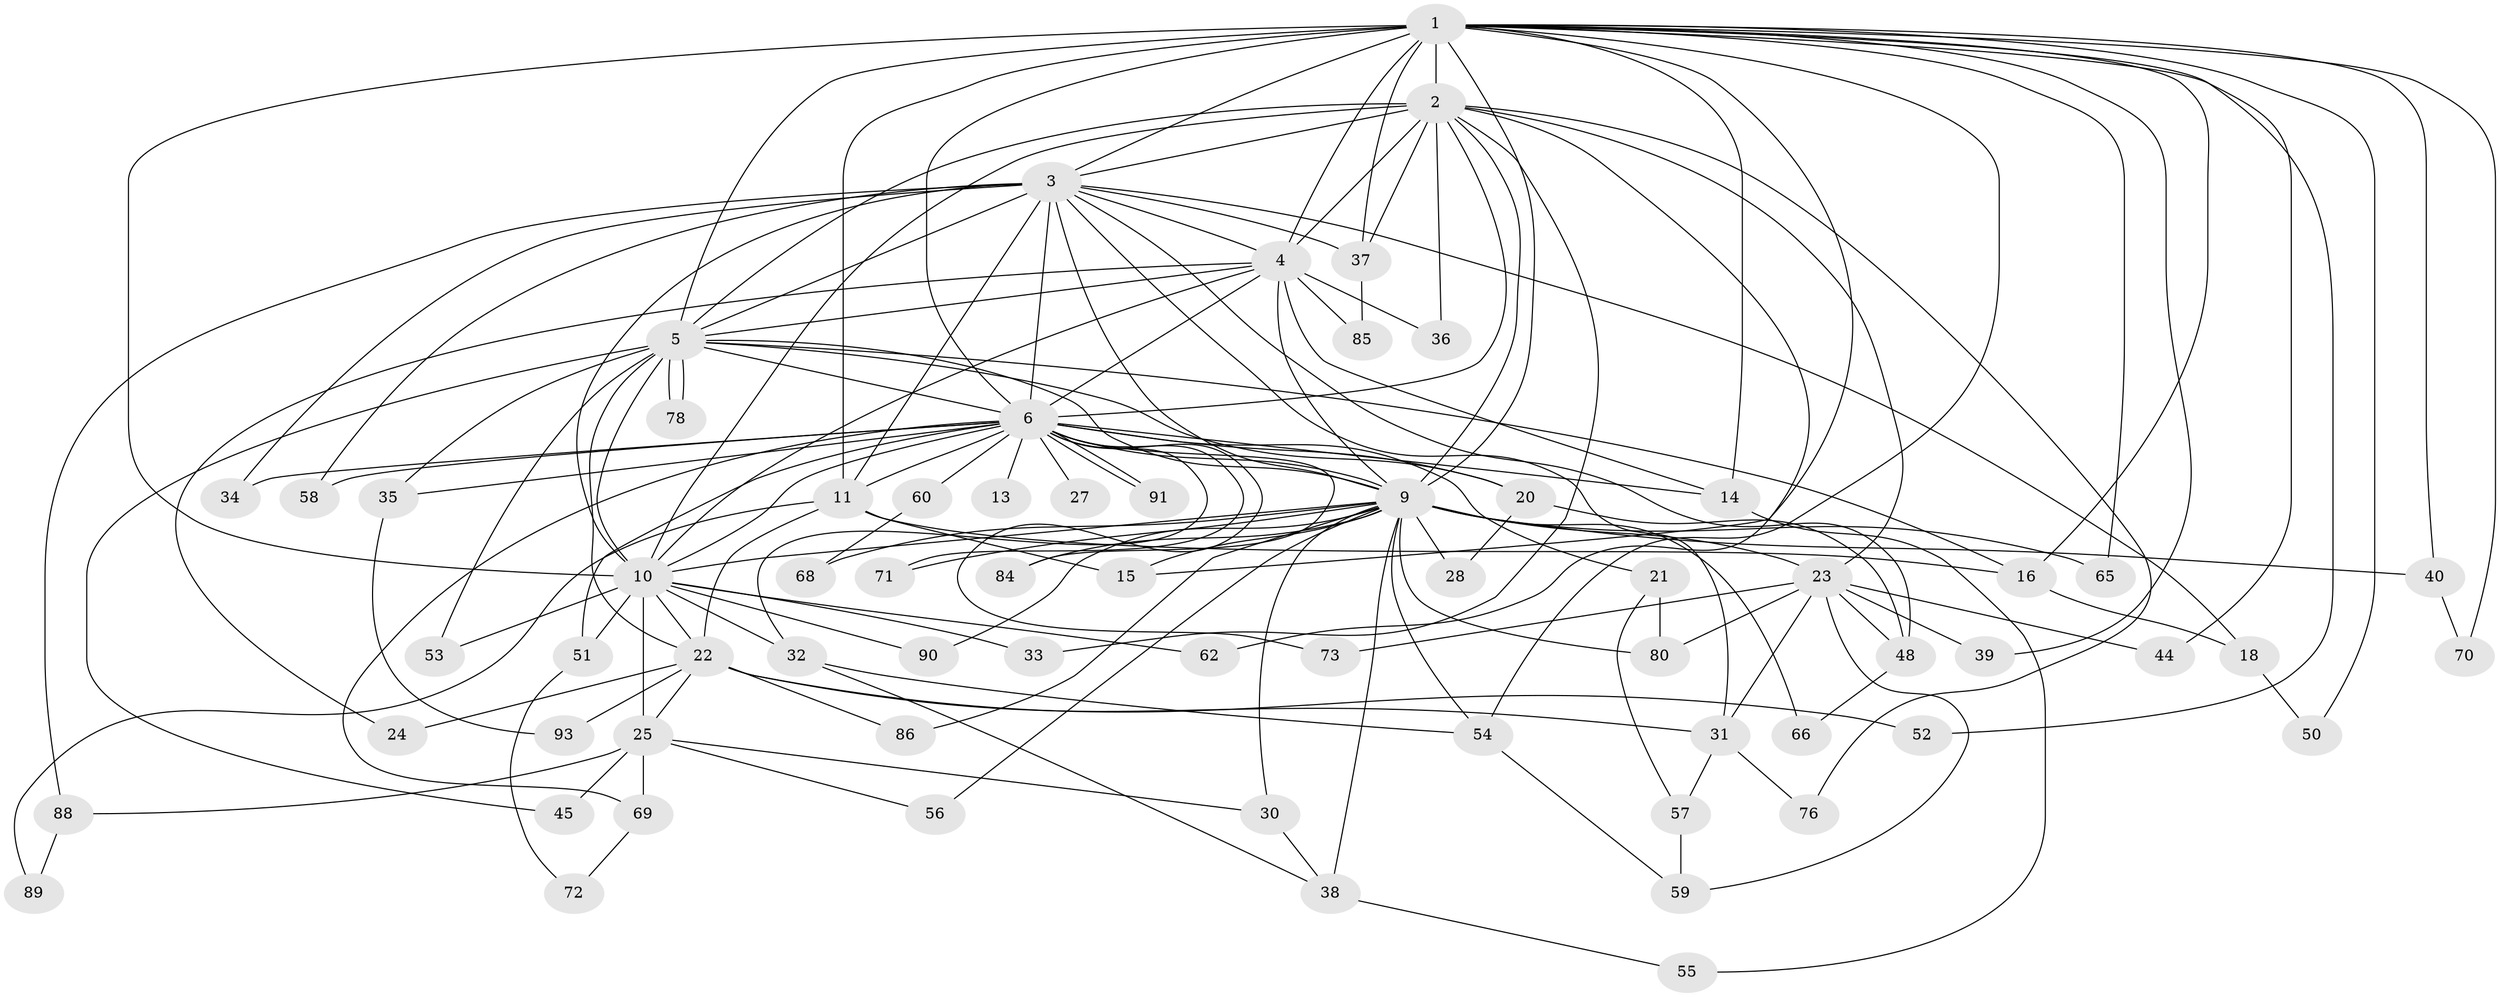 // original degree distribution, {20: 0.010752688172043012, 17: 0.010752688172043012, 19: 0.010752688172043012, 13: 0.021505376344086023, 18: 0.021505376344086023, 21: 0.010752688172043012, 24: 0.010752688172043012, 26: 0.010752688172043012, 7: 0.03225806451612903, 2: 0.5053763440860215, 3: 0.23655913978494625, 4: 0.0967741935483871, 5: 0.010752688172043012, 11: 0.010752688172043012}
// Generated by graph-tools (version 1.1) at 2025/11/02/27/25 16:11:00]
// undirected, 67 vertices, 154 edges
graph export_dot {
graph [start="1"]
  node [color=gray90,style=filled];
  1 [super="+8"];
  2 [super="+12"];
  3 [super="+63"];
  4 [super="+61"];
  5 [super="+92"];
  6 [super="+7"];
  9 [super="+19"];
  10 [super="+17"];
  11 [super="+46"];
  13 [super="+77"];
  14 [super="+67"];
  15 [super="+82"];
  16 [super="+74"];
  18;
  20;
  21 [super="+64"];
  22 [super="+26"];
  23 [super="+79"];
  24;
  25 [super="+29"];
  27;
  28;
  30;
  31 [super="+43"];
  32 [super="+47"];
  33;
  34;
  35 [super="+83"];
  36;
  37 [super="+41"];
  38 [super="+42"];
  39;
  40;
  44;
  45;
  48 [super="+49"];
  50;
  51;
  52;
  53;
  54 [super="+81"];
  55;
  56;
  57;
  58;
  59 [super="+75"];
  60;
  62;
  65;
  66;
  68;
  69;
  70;
  71;
  72;
  73;
  76;
  78;
  80 [super="+87"];
  84;
  85;
  86;
  88;
  89;
  90;
  91;
  93;
  1 -- 2 [weight=3];
  1 -- 3 [weight=2];
  1 -- 4 [weight=2];
  1 -- 5 [weight=3];
  1 -- 6 [weight=4];
  1 -- 9 [weight=2];
  1 -- 10 [weight=2];
  1 -- 11;
  1 -- 14;
  1 -- 15;
  1 -- 16;
  1 -- 40;
  1 -- 44;
  1 -- 50;
  1 -- 52;
  1 -- 65;
  1 -- 70;
  1 -- 37;
  1 -- 39;
  1 -- 54;
  2 -- 3;
  2 -- 4 [weight=2];
  2 -- 5;
  2 -- 6 [weight=2];
  2 -- 9;
  2 -- 10;
  2 -- 23;
  2 -- 33;
  2 -- 36;
  2 -- 37;
  2 -- 62;
  2 -- 76;
  3 -- 4;
  3 -- 5;
  3 -- 6 [weight=3];
  3 -- 9;
  3 -- 10 [weight=2];
  3 -- 11;
  3 -- 18;
  3 -- 34;
  3 -- 48;
  3 -- 58;
  3 -- 88;
  3 -- 31;
  3 -- 37;
  4 -- 5;
  4 -- 6 [weight=2];
  4 -- 9;
  4 -- 10;
  4 -- 24;
  4 -- 36;
  4 -- 85;
  4 -- 14;
  5 -- 6 [weight=2];
  5 -- 9;
  5 -- 10;
  5 -- 16;
  5 -- 20;
  5 -- 22;
  5 -- 45;
  5 -- 53;
  5 -- 78;
  5 -- 78;
  5 -- 35;
  6 -- 9 [weight=2];
  6 -- 10 [weight=2];
  6 -- 13 [weight=3];
  6 -- 14;
  6 -- 20;
  6 -- 27 [weight=2];
  6 -- 58;
  6 -- 60 [weight=2];
  6 -- 71;
  6 -- 91;
  6 -- 91;
  6 -- 69;
  6 -- 73;
  6 -- 84;
  6 -- 21 [weight=2];
  6 -- 32;
  6 -- 34;
  6 -- 35;
  6 -- 51;
  6 -- 11;
  9 -- 10;
  9 -- 23;
  9 -- 28;
  9 -- 30;
  9 -- 38;
  9 -- 40;
  9 -- 56;
  9 -- 65;
  9 -- 66;
  9 -- 71;
  9 -- 80;
  9 -- 84;
  9 -- 86;
  9 -- 90;
  9 -- 15;
  9 -- 68;
  9 -- 54;
  10 -- 25 [weight=2];
  10 -- 33;
  10 -- 51;
  10 -- 53;
  10 -- 62;
  10 -- 90;
  10 -- 22;
  10 -- 32;
  11 -- 15;
  11 -- 22;
  11 -- 89;
  11 -- 16;
  14 -- 55;
  16 -- 18;
  18 -- 50;
  20 -- 28;
  20 -- 48;
  21 -- 57;
  21 -- 80;
  22 -- 24;
  22 -- 25;
  22 -- 31;
  22 -- 86;
  22 -- 52;
  22 -- 93;
  23 -- 31;
  23 -- 39;
  23 -- 44;
  23 -- 73;
  23 -- 59;
  23 -- 48;
  23 -- 80;
  25 -- 69;
  25 -- 56;
  25 -- 88;
  25 -- 45;
  25 -- 30;
  30 -- 38;
  31 -- 57;
  31 -- 76;
  32 -- 38;
  32 -- 54;
  35 -- 93;
  37 -- 85;
  38 -- 55;
  40 -- 70;
  48 -- 66;
  51 -- 72;
  54 -- 59;
  57 -- 59;
  60 -- 68;
  69 -- 72;
  88 -- 89;
}
